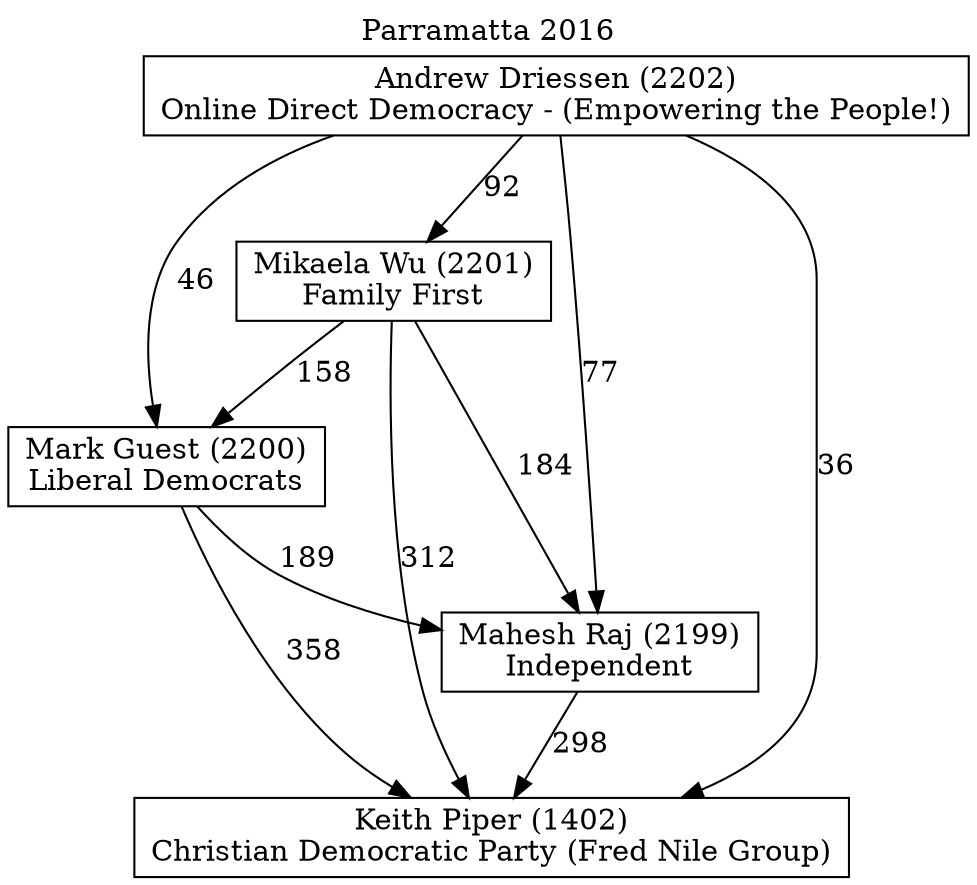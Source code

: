 // House preference flow
digraph "Keith Piper (1402)_Parramatta_2016" {
	graph [label="Parramatta 2016" labelloc=t mclimit=10]
	node [shape=box]
	"Mikaela Wu (2201)" [label="Mikaela Wu (2201)
Family First"]
	"Keith Piper (1402)" [label="Keith Piper (1402)
Christian Democratic Party (Fred Nile Group)"]
	"Mahesh Raj (2199)" [label="Mahesh Raj (2199)
Independent"]
	"Andrew Driessen (2202)" [label="Andrew Driessen (2202)
Online Direct Democracy - (Empowering the People!)"]
	"Mark Guest (2200)" [label="Mark Guest (2200)
Liberal Democrats"]
	"Andrew Driessen (2202)" -> "Keith Piper (1402)" [label=36]
	"Mahesh Raj (2199)" -> "Keith Piper (1402)" [label=298]
	"Mikaela Wu (2201)" -> "Mahesh Raj (2199)" [label=184]
	"Mikaela Wu (2201)" -> "Keith Piper (1402)" [label=312]
	"Andrew Driessen (2202)" -> "Mikaela Wu (2201)" [label=92]
	"Mark Guest (2200)" -> "Keith Piper (1402)" [label=358]
	"Andrew Driessen (2202)" -> "Mahesh Raj (2199)" [label=77]
	"Mark Guest (2200)" -> "Mahesh Raj (2199)" [label=189]
	"Andrew Driessen (2202)" -> "Mark Guest (2200)" [label=46]
	"Mikaela Wu (2201)" -> "Mark Guest (2200)" [label=158]
}
